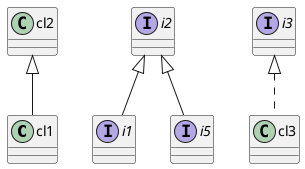 {
  "sha1": "7y67tcawm6ahrlbqhtbphy7geeytjww",
  "insertion": {
    "when": "2024-05-30T20:48:21.306Z",
    "user": "plantuml@gmail.com"
  }
}
@startuml
class cl1 extends cl2
interface i1
interface i1 extends i2

class cl3 implements i3

interface i5 implements i2

@enduml
